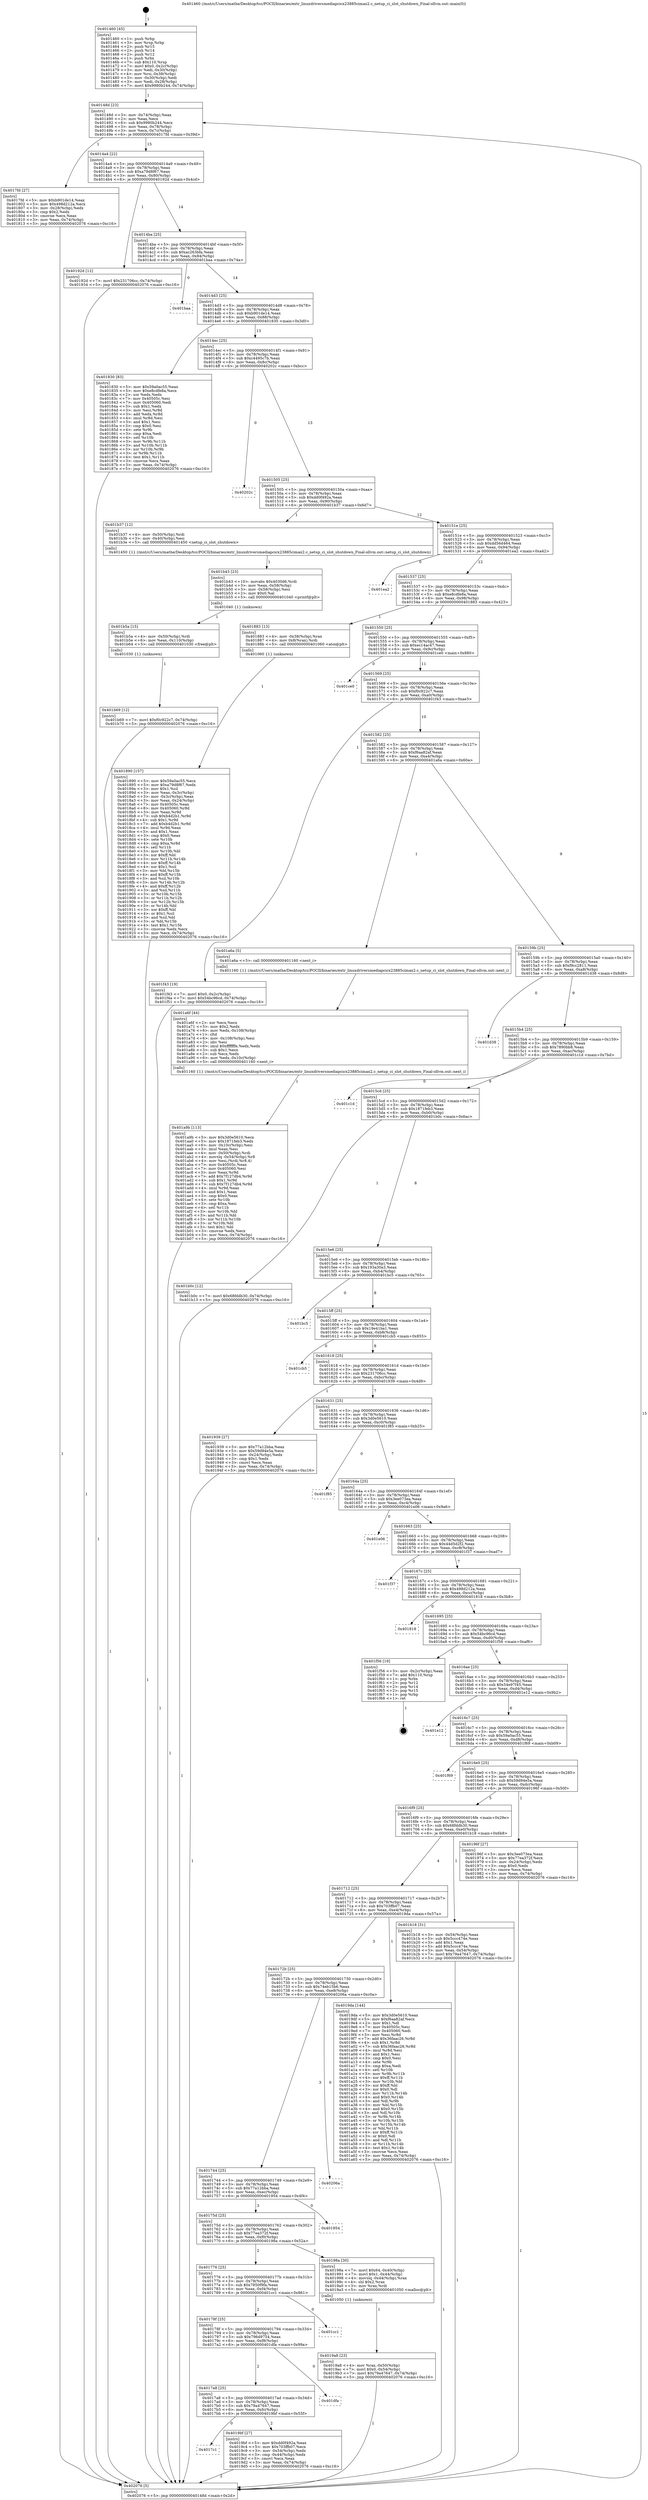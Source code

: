 digraph "0x401460" {
  label = "0x401460 (/mnt/c/Users/mathe/Desktop/tcc/POCII/binaries/extr_linuxdriversmediapcicx23885cimax2.c_netup_ci_slot_shutdown_Final-ollvm.out::main(0))"
  labelloc = "t"
  node[shape=record]

  Entry [label="",width=0.3,height=0.3,shape=circle,fillcolor=black,style=filled]
  "0x40148d" [label="{
     0x40148d [23]\l
     | [instrs]\l
     &nbsp;&nbsp;0x40148d \<+3\>: mov -0x74(%rbp),%eax\l
     &nbsp;&nbsp;0x401490 \<+2\>: mov %eax,%ecx\l
     &nbsp;&nbsp;0x401492 \<+6\>: sub $0x9980b244,%ecx\l
     &nbsp;&nbsp;0x401498 \<+3\>: mov %eax,-0x78(%rbp)\l
     &nbsp;&nbsp;0x40149b \<+3\>: mov %ecx,-0x7c(%rbp)\l
     &nbsp;&nbsp;0x40149e \<+6\>: je 00000000004017fd \<main+0x39d\>\l
  }"]
  "0x4017fd" [label="{
     0x4017fd [27]\l
     | [instrs]\l
     &nbsp;&nbsp;0x4017fd \<+5\>: mov $0xb901de14,%eax\l
     &nbsp;&nbsp;0x401802 \<+5\>: mov $0x498d212a,%ecx\l
     &nbsp;&nbsp;0x401807 \<+3\>: mov -0x28(%rbp),%edx\l
     &nbsp;&nbsp;0x40180a \<+3\>: cmp $0x2,%edx\l
     &nbsp;&nbsp;0x40180d \<+3\>: cmovne %ecx,%eax\l
     &nbsp;&nbsp;0x401810 \<+3\>: mov %eax,-0x74(%rbp)\l
     &nbsp;&nbsp;0x401813 \<+5\>: jmp 0000000000402076 \<main+0xc16\>\l
  }"]
  "0x4014a4" [label="{
     0x4014a4 [22]\l
     | [instrs]\l
     &nbsp;&nbsp;0x4014a4 \<+5\>: jmp 00000000004014a9 \<main+0x49\>\l
     &nbsp;&nbsp;0x4014a9 \<+3\>: mov -0x78(%rbp),%eax\l
     &nbsp;&nbsp;0x4014ac \<+5\>: sub $0xa79d8f67,%eax\l
     &nbsp;&nbsp;0x4014b1 \<+3\>: mov %eax,-0x80(%rbp)\l
     &nbsp;&nbsp;0x4014b4 \<+6\>: je 000000000040192d \<main+0x4cd\>\l
  }"]
  "0x402076" [label="{
     0x402076 [5]\l
     | [instrs]\l
     &nbsp;&nbsp;0x402076 \<+5\>: jmp 000000000040148d \<main+0x2d\>\l
  }"]
  "0x401460" [label="{
     0x401460 [45]\l
     | [instrs]\l
     &nbsp;&nbsp;0x401460 \<+1\>: push %rbp\l
     &nbsp;&nbsp;0x401461 \<+3\>: mov %rsp,%rbp\l
     &nbsp;&nbsp;0x401464 \<+2\>: push %r15\l
     &nbsp;&nbsp;0x401466 \<+2\>: push %r14\l
     &nbsp;&nbsp;0x401468 \<+2\>: push %r12\l
     &nbsp;&nbsp;0x40146a \<+1\>: push %rbx\l
     &nbsp;&nbsp;0x40146b \<+7\>: sub $0x110,%rsp\l
     &nbsp;&nbsp;0x401472 \<+7\>: movl $0x0,-0x2c(%rbp)\l
     &nbsp;&nbsp;0x401479 \<+3\>: mov %edi,-0x30(%rbp)\l
     &nbsp;&nbsp;0x40147c \<+4\>: mov %rsi,-0x38(%rbp)\l
     &nbsp;&nbsp;0x401480 \<+3\>: mov -0x30(%rbp),%edi\l
     &nbsp;&nbsp;0x401483 \<+3\>: mov %edi,-0x28(%rbp)\l
     &nbsp;&nbsp;0x401486 \<+7\>: movl $0x9980b244,-0x74(%rbp)\l
  }"]
  Exit [label="",width=0.3,height=0.3,shape=circle,fillcolor=black,style=filled,peripheries=2]
  "0x40192d" [label="{
     0x40192d [12]\l
     | [instrs]\l
     &nbsp;&nbsp;0x40192d \<+7\>: movl $0x231706cc,-0x74(%rbp)\l
     &nbsp;&nbsp;0x401934 \<+5\>: jmp 0000000000402076 \<main+0xc16\>\l
  }"]
  "0x4014ba" [label="{
     0x4014ba [25]\l
     | [instrs]\l
     &nbsp;&nbsp;0x4014ba \<+5\>: jmp 00000000004014bf \<main+0x5f\>\l
     &nbsp;&nbsp;0x4014bf \<+3\>: mov -0x78(%rbp),%eax\l
     &nbsp;&nbsp;0x4014c2 \<+5\>: sub $0xac263bfa,%eax\l
     &nbsp;&nbsp;0x4014c7 \<+6\>: mov %eax,-0x84(%rbp)\l
     &nbsp;&nbsp;0x4014cd \<+6\>: je 0000000000401baa \<main+0x74a\>\l
  }"]
  "0x401b69" [label="{
     0x401b69 [12]\l
     | [instrs]\l
     &nbsp;&nbsp;0x401b69 \<+7\>: movl $0xf0c922c7,-0x74(%rbp)\l
     &nbsp;&nbsp;0x401b70 \<+5\>: jmp 0000000000402076 \<main+0xc16\>\l
  }"]
  "0x401baa" [label="{
     0x401baa\l
  }", style=dashed]
  "0x4014d3" [label="{
     0x4014d3 [25]\l
     | [instrs]\l
     &nbsp;&nbsp;0x4014d3 \<+5\>: jmp 00000000004014d8 \<main+0x78\>\l
     &nbsp;&nbsp;0x4014d8 \<+3\>: mov -0x78(%rbp),%eax\l
     &nbsp;&nbsp;0x4014db \<+5\>: sub $0xb901de14,%eax\l
     &nbsp;&nbsp;0x4014e0 \<+6\>: mov %eax,-0x88(%rbp)\l
     &nbsp;&nbsp;0x4014e6 \<+6\>: je 0000000000401830 \<main+0x3d0\>\l
  }"]
  "0x401b5a" [label="{
     0x401b5a [15]\l
     | [instrs]\l
     &nbsp;&nbsp;0x401b5a \<+4\>: mov -0x50(%rbp),%rdi\l
     &nbsp;&nbsp;0x401b5e \<+6\>: mov %eax,-0x110(%rbp)\l
     &nbsp;&nbsp;0x401b64 \<+5\>: call 0000000000401030 \<free@plt\>\l
     | [calls]\l
     &nbsp;&nbsp;0x401030 \{1\} (unknown)\l
  }"]
  "0x401830" [label="{
     0x401830 [83]\l
     | [instrs]\l
     &nbsp;&nbsp;0x401830 \<+5\>: mov $0x59a0ac55,%eax\l
     &nbsp;&nbsp;0x401835 \<+5\>: mov $0xe8cdfe8a,%ecx\l
     &nbsp;&nbsp;0x40183a \<+2\>: xor %edx,%edx\l
     &nbsp;&nbsp;0x40183c \<+7\>: mov 0x40505c,%esi\l
     &nbsp;&nbsp;0x401843 \<+7\>: mov 0x405060,%edi\l
     &nbsp;&nbsp;0x40184a \<+3\>: sub $0x1,%edx\l
     &nbsp;&nbsp;0x40184d \<+3\>: mov %esi,%r8d\l
     &nbsp;&nbsp;0x401850 \<+3\>: add %edx,%r8d\l
     &nbsp;&nbsp;0x401853 \<+4\>: imul %r8d,%esi\l
     &nbsp;&nbsp;0x401857 \<+3\>: and $0x1,%esi\l
     &nbsp;&nbsp;0x40185a \<+3\>: cmp $0x0,%esi\l
     &nbsp;&nbsp;0x40185d \<+4\>: sete %r9b\l
     &nbsp;&nbsp;0x401861 \<+3\>: cmp $0xa,%edi\l
     &nbsp;&nbsp;0x401864 \<+4\>: setl %r10b\l
     &nbsp;&nbsp;0x401868 \<+3\>: mov %r9b,%r11b\l
     &nbsp;&nbsp;0x40186b \<+3\>: and %r10b,%r11b\l
     &nbsp;&nbsp;0x40186e \<+3\>: xor %r10b,%r9b\l
     &nbsp;&nbsp;0x401871 \<+3\>: or %r9b,%r11b\l
     &nbsp;&nbsp;0x401874 \<+4\>: test $0x1,%r11b\l
     &nbsp;&nbsp;0x401878 \<+3\>: cmovne %ecx,%eax\l
     &nbsp;&nbsp;0x40187b \<+3\>: mov %eax,-0x74(%rbp)\l
     &nbsp;&nbsp;0x40187e \<+5\>: jmp 0000000000402076 \<main+0xc16\>\l
  }"]
  "0x4014ec" [label="{
     0x4014ec [25]\l
     | [instrs]\l
     &nbsp;&nbsp;0x4014ec \<+5\>: jmp 00000000004014f1 \<main+0x91\>\l
     &nbsp;&nbsp;0x4014f1 \<+3\>: mov -0x78(%rbp),%eax\l
     &nbsp;&nbsp;0x4014f4 \<+5\>: sub $0xc4495c7b,%eax\l
     &nbsp;&nbsp;0x4014f9 \<+6\>: mov %eax,-0x8c(%rbp)\l
     &nbsp;&nbsp;0x4014ff \<+6\>: je 000000000040202c \<main+0xbcc\>\l
  }"]
  "0x401b43" [label="{
     0x401b43 [23]\l
     | [instrs]\l
     &nbsp;&nbsp;0x401b43 \<+10\>: movabs $0x4030d6,%rdi\l
     &nbsp;&nbsp;0x401b4d \<+3\>: mov %eax,-0x58(%rbp)\l
     &nbsp;&nbsp;0x401b50 \<+3\>: mov -0x58(%rbp),%esi\l
     &nbsp;&nbsp;0x401b53 \<+2\>: mov $0x0,%al\l
     &nbsp;&nbsp;0x401b55 \<+5\>: call 0000000000401040 \<printf@plt\>\l
     | [calls]\l
     &nbsp;&nbsp;0x401040 \{1\} (unknown)\l
  }"]
  "0x40202c" [label="{
     0x40202c\l
  }", style=dashed]
  "0x401505" [label="{
     0x401505 [25]\l
     | [instrs]\l
     &nbsp;&nbsp;0x401505 \<+5\>: jmp 000000000040150a \<main+0xaa\>\l
     &nbsp;&nbsp;0x40150a \<+3\>: mov -0x78(%rbp),%eax\l
     &nbsp;&nbsp;0x40150d \<+5\>: sub $0xdd0f492a,%eax\l
     &nbsp;&nbsp;0x401512 \<+6\>: mov %eax,-0x90(%rbp)\l
     &nbsp;&nbsp;0x401518 \<+6\>: je 0000000000401b37 \<main+0x6d7\>\l
  }"]
  "0x401a9b" [label="{
     0x401a9b [113]\l
     | [instrs]\l
     &nbsp;&nbsp;0x401a9b \<+5\>: mov $0x3d0e5610,%ecx\l
     &nbsp;&nbsp;0x401aa0 \<+5\>: mov $0x1871feb3,%edx\l
     &nbsp;&nbsp;0x401aa5 \<+6\>: mov -0x10c(%rbp),%esi\l
     &nbsp;&nbsp;0x401aab \<+3\>: imul %eax,%esi\l
     &nbsp;&nbsp;0x401aae \<+4\>: mov -0x50(%rbp),%rdi\l
     &nbsp;&nbsp;0x401ab2 \<+4\>: movslq -0x54(%rbp),%r8\l
     &nbsp;&nbsp;0x401ab6 \<+4\>: mov %esi,(%rdi,%r8,4)\l
     &nbsp;&nbsp;0x401aba \<+7\>: mov 0x40505c,%eax\l
     &nbsp;&nbsp;0x401ac1 \<+7\>: mov 0x405060,%esi\l
     &nbsp;&nbsp;0x401ac8 \<+3\>: mov %eax,%r9d\l
     &nbsp;&nbsp;0x401acb \<+7\>: add $0x7f127db4,%r9d\l
     &nbsp;&nbsp;0x401ad2 \<+4\>: sub $0x1,%r9d\l
     &nbsp;&nbsp;0x401ad6 \<+7\>: sub $0x7f127db4,%r9d\l
     &nbsp;&nbsp;0x401add \<+4\>: imul %r9d,%eax\l
     &nbsp;&nbsp;0x401ae1 \<+3\>: and $0x1,%eax\l
     &nbsp;&nbsp;0x401ae4 \<+3\>: cmp $0x0,%eax\l
     &nbsp;&nbsp;0x401ae7 \<+4\>: sete %r10b\l
     &nbsp;&nbsp;0x401aeb \<+3\>: cmp $0xa,%esi\l
     &nbsp;&nbsp;0x401aee \<+4\>: setl %r11b\l
     &nbsp;&nbsp;0x401af2 \<+3\>: mov %r10b,%bl\l
     &nbsp;&nbsp;0x401af5 \<+3\>: and %r11b,%bl\l
     &nbsp;&nbsp;0x401af8 \<+3\>: xor %r11b,%r10b\l
     &nbsp;&nbsp;0x401afb \<+3\>: or %r10b,%bl\l
     &nbsp;&nbsp;0x401afe \<+3\>: test $0x1,%bl\l
     &nbsp;&nbsp;0x401b01 \<+3\>: cmovne %edx,%ecx\l
     &nbsp;&nbsp;0x401b04 \<+3\>: mov %ecx,-0x74(%rbp)\l
     &nbsp;&nbsp;0x401b07 \<+5\>: jmp 0000000000402076 \<main+0xc16\>\l
  }"]
  "0x401b37" [label="{
     0x401b37 [12]\l
     | [instrs]\l
     &nbsp;&nbsp;0x401b37 \<+4\>: mov -0x50(%rbp),%rdi\l
     &nbsp;&nbsp;0x401b3b \<+3\>: mov -0x40(%rbp),%esi\l
     &nbsp;&nbsp;0x401b3e \<+5\>: call 0000000000401450 \<netup_ci_slot_shutdown\>\l
     | [calls]\l
     &nbsp;&nbsp;0x401450 \{1\} (/mnt/c/Users/mathe/Desktop/tcc/POCII/binaries/extr_linuxdriversmediapcicx23885cimax2.c_netup_ci_slot_shutdown_Final-ollvm.out::netup_ci_slot_shutdown)\l
  }"]
  "0x40151e" [label="{
     0x40151e [25]\l
     | [instrs]\l
     &nbsp;&nbsp;0x40151e \<+5\>: jmp 0000000000401523 \<main+0xc3\>\l
     &nbsp;&nbsp;0x401523 \<+3\>: mov -0x78(%rbp),%eax\l
     &nbsp;&nbsp;0x401526 \<+5\>: sub $0xdd56d464,%eax\l
     &nbsp;&nbsp;0x40152b \<+6\>: mov %eax,-0x94(%rbp)\l
     &nbsp;&nbsp;0x401531 \<+6\>: je 0000000000401ea2 \<main+0xa42\>\l
  }"]
  "0x401a6f" [label="{
     0x401a6f [44]\l
     | [instrs]\l
     &nbsp;&nbsp;0x401a6f \<+2\>: xor %ecx,%ecx\l
     &nbsp;&nbsp;0x401a71 \<+5\>: mov $0x2,%edx\l
     &nbsp;&nbsp;0x401a76 \<+6\>: mov %edx,-0x108(%rbp)\l
     &nbsp;&nbsp;0x401a7c \<+1\>: cltd\l
     &nbsp;&nbsp;0x401a7d \<+6\>: mov -0x108(%rbp),%esi\l
     &nbsp;&nbsp;0x401a83 \<+2\>: idiv %esi\l
     &nbsp;&nbsp;0x401a85 \<+6\>: imul $0xfffffffe,%edx,%edx\l
     &nbsp;&nbsp;0x401a8b \<+3\>: sub $0x1,%ecx\l
     &nbsp;&nbsp;0x401a8e \<+2\>: sub %ecx,%edx\l
     &nbsp;&nbsp;0x401a90 \<+6\>: mov %edx,-0x10c(%rbp)\l
     &nbsp;&nbsp;0x401a96 \<+5\>: call 0000000000401160 \<next_i\>\l
     | [calls]\l
     &nbsp;&nbsp;0x401160 \{1\} (/mnt/c/Users/mathe/Desktop/tcc/POCII/binaries/extr_linuxdriversmediapcicx23885cimax2.c_netup_ci_slot_shutdown_Final-ollvm.out::next_i)\l
  }"]
  "0x401ea2" [label="{
     0x401ea2\l
  }", style=dashed]
  "0x401537" [label="{
     0x401537 [25]\l
     | [instrs]\l
     &nbsp;&nbsp;0x401537 \<+5\>: jmp 000000000040153c \<main+0xdc\>\l
     &nbsp;&nbsp;0x40153c \<+3\>: mov -0x78(%rbp),%eax\l
     &nbsp;&nbsp;0x40153f \<+5\>: sub $0xe8cdfe8a,%eax\l
     &nbsp;&nbsp;0x401544 \<+6\>: mov %eax,-0x98(%rbp)\l
     &nbsp;&nbsp;0x40154a \<+6\>: je 0000000000401883 \<main+0x423\>\l
  }"]
  "0x4017c1" [label="{
     0x4017c1\l
  }", style=dashed]
  "0x401883" [label="{
     0x401883 [13]\l
     | [instrs]\l
     &nbsp;&nbsp;0x401883 \<+4\>: mov -0x38(%rbp),%rax\l
     &nbsp;&nbsp;0x401887 \<+4\>: mov 0x8(%rax),%rdi\l
     &nbsp;&nbsp;0x40188b \<+5\>: call 0000000000401060 \<atoi@plt\>\l
     | [calls]\l
     &nbsp;&nbsp;0x401060 \{1\} (unknown)\l
  }"]
  "0x401550" [label="{
     0x401550 [25]\l
     | [instrs]\l
     &nbsp;&nbsp;0x401550 \<+5\>: jmp 0000000000401555 \<main+0xf5\>\l
     &nbsp;&nbsp;0x401555 \<+3\>: mov -0x78(%rbp),%eax\l
     &nbsp;&nbsp;0x401558 \<+5\>: sub $0xec14ac47,%eax\l
     &nbsp;&nbsp;0x40155d \<+6\>: mov %eax,-0x9c(%rbp)\l
     &nbsp;&nbsp;0x401563 \<+6\>: je 0000000000401ce0 \<main+0x880\>\l
  }"]
  "0x401890" [label="{
     0x401890 [157]\l
     | [instrs]\l
     &nbsp;&nbsp;0x401890 \<+5\>: mov $0x59a0ac55,%ecx\l
     &nbsp;&nbsp;0x401895 \<+5\>: mov $0xa79d8f67,%edx\l
     &nbsp;&nbsp;0x40189a \<+3\>: mov $0x1,%sil\l
     &nbsp;&nbsp;0x40189d \<+3\>: mov %eax,-0x3c(%rbp)\l
     &nbsp;&nbsp;0x4018a0 \<+3\>: mov -0x3c(%rbp),%eax\l
     &nbsp;&nbsp;0x4018a3 \<+3\>: mov %eax,-0x24(%rbp)\l
     &nbsp;&nbsp;0x4018a6 \<+7\>: mov 0x40505c,%eax\l
     &nbsp;&nbsp;0x4018ad \<+8\>: mov 0x405060,%r8d\l
     &nbsp;&nbsp;0x4018b5 \<+3\>: mov %eax,%r9d\l
     &nbsp;&nbsp;0x4018b8 \<+7\>: sub $0xb4d2b1,%r9d\l
     &nbsp;&nbsp;0x4018bf \<+4\>: sub $0x1,%r9d\l
     &nbsp;&nbsp;0x4018c3 \<+7\>: add $0xb4d2b1,%r9d\l
     &nbsp;&nbsp;0x4018ca \<+4\>: imul %r9d,%eax\l
     &nbsp;&nbsp;0x4018ce \<+3\>: and $0x1,%eax\l
     &nbsp;&nbsp;0x4018d1 \<+3\>: cmp $0x0,%eax\l
     &nbsp;&nbsp;0x4018d4 \<+4\>: sete %r10b\l
     &nbsp;&nbsp;0x4018d8 \<+4\>: cmp $0xa,%r8d\l
     &nbsp;&nbsp;0x4018dc \<+4\>: setl %r11b\l
     &nbsp;&nbsp;0x4018e0 \<+3\>: mov %r10b,%bl\l
     &nbsp;&nbsp;0x4018e3 \<+3\>: xor $0xff,%bl\l
     &nbsp;&nbsp;0x4018e6 \<+3\>: mov %r11b,%r14b\l
     &nbsp;&nbsp;0x4018e9 \<+4\>: xor $0xff,%r14b\l
     &nbsp;&nbsp;0x4018ed \<+4\>: xor $0x1,%sil\l
     &nbsp;&nbsp;0x4018f1 \<+3\>: mov %bl,%r15b\l
     &nbsp;&nbsp;0x4018f4 \<+4\>: and $0xff,%r15b\l
     &nbsp;&nbsp;0x4018f8 \<+3\>: and %sil,%r10b\l
     &nbsp;&nbsp;0x4018fb \<+3\>: mov %r14b,%r12b\l
     &nbsp;&nbsp;0x4018fe \<+4\>: and $0xff,%r12b\l
     &nbsp;&nbsp;0x401902 \<+3\>: and %sil,%r11b\l
     &nbsp;&nbsp;0x401905 \<+3\>: or %r10b,%r15b\l
     &nbsp;&nbsp;0x401908 \<+3\>: or %r11b,%r12b\l
     &nbsp;&nbsp;0x40190b \<+3\>: xor %r12b,%r15b\l
     &nbsp;&nbsp;0x40190e \<+3\>: or %r14b,%bl\l
     &nbsp;&nbsp;0x401911 \<+3\>: xor $0xff,%bl\l
     &nbsp;&nbsp;0x401914 \<+4\>: or $0x1,%sil\l
     &nbsp;&nbsp;0x401918 \<+3\>: and %sil,%bl\l
     &nbsp;&nbsp;0x40191b \<+3\>: or %bl,%r15b\l
     &nbsp;&nbsp;0x40191e \<+4\>: test $0x1,%r15b\l
     &nbsp;&nbsp;0x401922 \<+3\>: cmovne %edx,%ecx\l
     &nbsp;&nbsp;0x401925 \<+3\>: mov %ecx,-0x74(%rbp)\l
     &nbsp;&nbsp;0x401928 \<+5\>: jmp 0000000000402076 \<main+0xc16\>\l
  }"]
  "0x4019bf" [label="{
     0x4019bf [27]\l
     | [instrs]\l
     &nbsp;&nbsp;0x4019bf \<+5\>: mov $0xdd0f492a,%eax\l
     &nbsp;&nbsp;0x4019c4 \<+5\>: mov $0x703ffb07,%ecx\l
     &nbsp;&nbsp;0x4019c9 \<+3\>: mov -0x54(%rbp),%edx\l
     &nbsp;&nbsp;0x4019cc \<+3\>: cmp -0x44(%rbp),%edx\l
     &nbsp;&nbsp;0x4019cf \<+3\>: cmovl %ecx,%eax\l
     &nbsp;&nbsp;0x4019d2 \<+3\>: mov %eax,-0x74(%rbp)\l
     &nbsp;&nbsp;0x4019d5 \<+5\>: jmp 0000000000402076 \<main+0xc16\>\l
  }"]
  "0x401ce0" [label="{
     0x401ce0\l
  }", style=dashed]
  "0x401569" [label="{
     0x401569 [25]\l
     | [instrs]\l
     &nbsp;&nbsp;0x401569 \<+5\>: jmp 000000000040156e \<main+0x10e\>\l
     &nbsp;&nbsp;0x40156e \<+3\>: mov -0x78(%rbp),%eax\l
     &nbsp;&nbsp;0x401571 \<+5\>: sub $0xf0c922c7,%eax\l
     &nbsp;&nbsp;0x401576 \<+6\>: mov %eax,-0xa0(%rbp)\l
     &nbsp;&nbsp;0x40157c \<+6\>: je 0000000000401f43 \<main+0xae3\>\l
  }"]
  "0x4017a8" [label="{
     0x4017a8 [25]\l
     | [instrs]\l
     &nbsp;&nbsp;0x4017a8 \<+5\>: jmp 00000000004017ad \<main+0x34d\>\l
     &nbsp;&nbsp;0x4017ad \<+3\>: mov -0x78(%rbp),%eax\l
     &nbsp;&nbsp;0x4017b0 \<+5\>: sub $0x79a47647,%eax\l
     &nbsp;&nbsp;0x4017b5 \<+6\>: mov %eax,-0xfc(%rbp)\l
     &nbsp;&nbsp;0x4017bb \<+6\>: je 00000000004019bf \<main+0x55f\>\l
  }"]
  "0x401f43" [label="{
     0x401f43 [19]\l
     | [instrs]\l
     &nbsp;&nbsp;0x401f43 \<+7\>: movl $0x0,-0x2c(%rbp)\l
     &nbsp;&nbsp;0x401f4a \<+7\>: movl $0x54bc96cd,-0x74(%rbp)\l
     &nbsp;&nbsp;0x401f51 \<+5\>: jmp 0000000000402076 \<main+0xc16\>\l
  }"]
  "0x401582" [label="{
     0x401582 [25]\l
     | [instrs]\l
     &nbsp;&nbsp;0x401582 \<+5\>: jmp 0000000000401587 \<main+0x127\>\l
     &nbsp;&nbsp;0x401587 \<+3\>: mov -0x78(%rbp),%eax\l
     &nbsp;&nbsp;0x40158a \<+5\>: sub $0xf6aa82af,%eax\l
     &nbsp;&nbsp;0x40158f \<+6\>: mov %eax,-0xa4(%rbp)\l
     &nbsp;&nbsp;0x401595 \<+6\>: je 0000000000401a6a \<main+0x60a\>\l
  }"]
  "0x401dfa" [label="{
     0x401dfa\l
  }", style=dashed]
  "0x401a6a" [label="{
     0x401a6a [5]\l
     | [instrs]\l
     &nbsp;&nbsp;0x401a6a \<+5\>: call 0000000000401160 \<next_i\>\l
     | [calls]\l
     &nbsp;&nbsp;0x401160 \{1\} (/mnt/c/Users/mathe/Desktop/tcc/POCII/binaries/extr_linuxdriversmediapcicx23885cimax2.c_netup_ci_slot_shutdown_Final-ollvm.out::next_i)\l
  }"]
  "0x40159b" [label="{
     0x40159b [25]\l
     | [instrs]\l
     &nbsp;&nbsp;0x40159b \<+5\>: jmp 00000000004015a0 \<main+0x140\>\l
     &nbsp;&nbsp;0x4015a0 \<+3\>: mov -0x78(%rbp),%eax\l
     &nbsp;&nbsp;0x4015a3 \<+5\>: sub $0xf9cc2811,%eax\l
     &nbsp;&nbsp;0x4015a8 \<+6\>: mov %eax,-0xa8(%rbp)\l
     &nbsp;&nbsp;0x4015ae \<+6\>: je 0000000000401d38 \<main+0x8d8\>\l
  }"]
  "0x40178f" [label="{
     0x40178f [25]\l
     | [instrs]\l
     &nbsp;&nbsp;0x40178f \<+5\>: jmp 0000000000401794 \<main+0x334\>\l
     &nbsp;&nbsp;0x401794 \<+3\>: mov -0x78(%rbp),%eax\l
     &nbsp;&nbsp;0x401797 \<+5\>: sub $0x796d9754,%eax\l
     &nbsp;&nbsp;0x40179c \<+6\>: mov %eax,-0xf8(%rbp)\l
     &nbsp;&nbsp;0x4017a2 \<+6\>: je 0000000000401dfa \<main+0x99a\>\l
  }"]
  "0x401d38" [label="{
     0x401d38\l
  }", style=dashed]
  "0x4015b4" [label="{
     0x4015b4 [25]\l
     | [instrs]\l
     &nbsp;&nbsp;0x4015b4 \<+5\>: jmp 00000000004015b9 \<main+0x159\>\l
     &nbsp;&nbsp;0x4015b9 \<+3\>: mov -0x78(%rbp),%eax\l
     &nbsp;&nbsp;0x4015bc \<+5\>: sub $0x7890bb8,%eax\l
     &nbsp;&nbsp;0x4015c1 \<+6\>: mov %eax,-0xac(%rbp)\l
     &nbsp;&nbsp;0x4015c7 \<+6\>: je 0000000000401c1d \<main+0x7bd\>\l
  }"]
  "0x401cc1" [label="{
     0x401cc1\l
  }", style=dashed]
  "0x401c1d" [label="{
     0x401c1d\l
  }", style=dashed]
  "0x4015cd" [label="{
     0x4015cd [25]\l
     | [instrs]\l
     &nbsp;&nbsp;0x4015cd \<+5\>: jmp 00000000004015d2 \<main+0x172\>\l
     &nbsp;&nbsp;0x4015d2 \<+3\>: mov -0x78(%rbp),%eax\l
     &nbsp;&nbsp;0x4015d5 \<+5\>: sub $0x1871feb3,%eax\l
     &nbsp;&nbsp;0x4015da \<+6\>: mov %eax,-0xb0(%rbp)\l
     &nbsp;&nbsp;0x4015e0 \<+6\>: je 0000000000401b0c \<main+0x6ac\>\l
  }"]
  "0x4019a8" [label="{
     0x4019a8 [23]\l
     | [instrs]\l
     &nbsp;&nbsp;0x4019a8 \<+4\>: mov %rax,-0x50(%rbp)\l
     &nbsp;&nbsp;0x4019ac \<+7\>: movl $0x0,-0x54(%rbp)\l
     &nbsp;&nbsp;0x4019b3 \<+7\>: movl $0x79a47647,-0x74(%rbp)\l
     &nbsp;&nbsp;0x4019ba \<+5\>: jmp 0000000000402076 \<main+0xc16\>\l
  }"]
  "0x401b0c" [label="{
     0x401b0c [12]\l
     | [instrs]\l
     &nbsp;&nbsp;0x401b0c \<+7\>: movl $0x68fddb30,-0x74(%rbp)\l
     &nbsp;&nbsp;0x401b13 \<+5\>: jmp 0000000000402076 \<main+0xc16\>\l
  }"]
  "0x4015e6" [label="{
     0x4015e6 [25]\l
     | [instrs]\l
     &nbsp;&nbsp;0x4015e6 \<+5\>: jmp 00000000004015eb \<main+0x18b\>\l
     &nbsp;&nbsp;0x4015eb \<+3\>: mov -0x78(%rbp),%eax\l
     &nbsp;&nbsp;0x4015ee \<+5\>: sub $0x193a30a3,%eax\l
     &nbsp;&nbsp;0x4015f3 \<+6\>: mov %eax,-0xb4(%rbp)\l
     &nbsp;&nbsp;0x4015f9 \<+6\>: je 0000000000401bc5 \<main+0x765\>\l
  }"]
  "0x401776" [label="{
     0x401776 [25]\l
     | [instrs]\l
     &nbsp;&nbsp;0x401776 \<+5\>: jmp 000000000040177b \<main+0x31b\>\l
     &nbsp;&nbsp;0x40177b \<+3\>: mov -0x78(%rbp),%eax\l
     &nbsp;&nbsp;0x40177e \<+5\>: sub $0x7850f9fa,%eax\l
     &nbsp;&nbsp;0x401783 \<+6\>: mov %eax,-0xf4(%rbp)\l
     &nbsp;&nbsp;0x401789 \<+6\>: je 0000000000401cc1 \<main+0x861\>\l
  }"]
  "0x401bc5" [label="{
     0x401bc5\l
  }", style=dashed]
  "0x4015ff" [label="{
     0x4015ff [25]\l
     | [instrs]\l
     &nbsp;&nbsp;0x4015ff \<+5\>: jmp 0000000000401604 \<main+0x1a4\>\l
     &nbsp;&nbsp;0x401604 \<+3\>: mov -0x78(%rbp),%eax\l
     &nbsp;&nbsp;0x401607 \<+5\>: sub $0x19e41ba1,%eax\l
     &nbsp;&nbsp;0x40160c \<+6\>: mov %eax,-0xb8(%rbp)\l
     &nbsp;&nbsp;0x401612 \<+6\>: je 0000000000401cb5 \<main+0x855\>\l
  }"]
  "0x40198a" [label="{
     0x40198a [30]\l
     | [instrs]\l
     &nbsp;&nbsp;0x40198a \<+7\>: movl $0x64,-0x40(%rbp)\l
     &nbsp;&nbsp;0x401991 \<+7\>: movl $0x1,-0x44(%rbp)\l
     &nbsp;&nbsp;0x401998 \<+4\>: movslq -0x44(%rbp),%rax\l
     &nbsp;&nbsp;0x40199c \<+4\>: shl $0x2,%rax\l
     &nbsp;&nbsp;0x4019a0 \<+3\>: mov %rax,%rdi\l
     &nbsp;&nbsp;0x4019a3 \<+5\>: call 0000000000401050 \<malloc@plt\>\l
     | [calls]\l
     &nbsp;&nbsp;0x401050 \{1\} (unknown)\l
  }"]
  "0x401cb5" [label="{
     0x401cb5\l
  }", style=dashed]
  "0x401618" [label="{
     0x401618 [25]\l
     | [instrs]\l
     &nbsp;&nbsp;0x401618 \<+5\>: jmp 000000000040161d \<main+0x1bd\>\l
     &nbsp;&nbsp;0x40161d \<+3\>: mov -0x78(%rbp),%eax\l
     &nbsp;&nbsp;0x401620 \<+5\>: sub $0x231706cc,%eax\l
     &nbsp;&nbsp;0x401625 \<+6\>: mov %eax,-0xbc(%rbp)\l
     &nbsp;&nbsp;0x40162b \<+6\>: je 0000000000401939 \<main+0x4d9\>\l
  }"]
  "0x40175d" [label="{
     0x40175d [25]\l
     | [instrs]\l
     &nbsp;&nbsp;0x40175d \<+5\>: jmp 0000000000401762 \<main+0x302\>\l
     &nbsp;&nbsp;0x401762 \<+3\>: mov -0x78(%rbp),%eax\l
     &nbsp;&nbsp;0x401765 \<+5\>: sub $0x77ea372f,%eax\l
     &nbsp;&nbsp;0x40176a \<+6\>: mov %eax,-0xf0(%rbp)\l
     &nbsp;&nbsp;0x401770 \<+6\>: je 000000000040198a \<main+0x52a\>\l
  }"]
  "0x401939" [label="{
     0x401939 [27]\l
     | [instrs]\l
     &nbsp;&nbsp;0x401939 \<+5\>: mov $0x77a12bba,%eax\l
     &nbsp;&nbsp;0x40193e \<+5\>: mov $0x59d94e5a,%ecx\l
     &nbsp;&nbsp;0x401943 \<+3\>: mov -0x24(%rbp),%edx\l
     &nbsp;&nbsp;0x401946 \<+3\>: cmp $0x1,%edx\l
     &nbsp;&nbsp;0x401949 \<+3\>: cmovl %ecx,%eax\l
     &nbsp;&nbsp;0x40194c \<+3\>: mov %eax,-0x74(%rbp)\l
     &nbsp;&nbsp;0x40194f \<+5\>: jmp 0000000000402076 \<main+0xc16\>\l
  }"]
  "0x401631" [label="{
     0x401631 [25]\l
     | [instrs]\l
     &nbsp;&nbsp;0x401631 \<+5\>: jmp 0000000000401636 \<main+0x1d6\>\l
     &nbsp;&nbsp;0x401636 \<+3\>: mov -0x78(%rbp),%eax\l
     &nbsp;&nbsp;0x401639 \<+5\>: sub $0x3d0e5610,%eax\l
     &nbsp;&nbsp;0x40163e \<+6\>: mov %eax,-0xc0(%rbp)\l
     &nbsp;&nbsp;0x401644 \<+6\>: je 0000000000401f85 \<main+0xb25\>\l
  }"]
  "0x401954" [label="{
     0x401954\l
  }", style=dashed]
  "0x401f85" [label="{
     0x401f85\l
  }", style=dashed]
  "0x40164a" [label="{
     0x40164a [25]\l
     | [instrs]\l
     &nbsp;&nbsp;0x40164a \<+5\>: jmp 000000000040164f \<main+0x1ef\>\l
     &nbsp;&nbsp;0x40164f \<+3\>: mov -0x78(%rbp),%eax\l
     &nbsp;&nbsp;0x401652 \<+5\>: sub $0x3ee073ea,%eax\l
     &nbsp;&nbsp;0x401657 \<+6\>: mov %eax,-0xc4(%rbp)\l
     &nbsp;&nbsp;0x40165d \<+6\>: je 0000000000401e06 \<main+0x9a6\>\l
  }"]
  "0x401744" [label="{
     0x401744 [25]\l
     | [instrs]\l
     &nbsp;&nbsp;0x401744 \<+5\>: jmp 0000000000401749 \<main+0x2e9\>\l
     &nbsp;&nbsp;0x401749 \<+3\>: mov -0x78(%rbp),%eax\l
     &nbsp;&nbsp;0x40174c \<+5\>: sub $0x77a12bba,%eax\l
     &nbsp;&nbsp;0x401751 \<+6\>: mov %eax,-0xec(%rbp)\l
     &nbsp;&nbsp;0x401757 \<+6\>: je 0000000000401954 \<main+0x4f4\>\l
  }"]
  "0x401e06" [label="{
     0x401e06\l
  }", style=dashed]
  "0x401663" [label="{
     0x401663 [25]\l
     | [instrs]\l
     &nbsp;&nbsp;0x401663 \<+5\>: jmp 0000000000401668 \<main+0x208\>\l
     &nbsp;&nbsp;0x401668 \<+3\>: mov -0x78(%rbp),%eax\l
     &nbsp;&nbsp;0x40166b \<+5\>: sub $0x44d5d2f2,%eax\l
     &nbsp;&nbsp;0x401670 \<+6\>: mov %eax,-0xc8(%rbp)\l
     &nbsp;&nbsp;0x401676 \<+6\>: je 0000000000401f37 \<main+0xad7\>\l
  }"]
  "0x40206a" [label="{
     0x40206a\l
  }", style=dashed]
  "0x401f37" [label="{
     0x401f37\l
  }", style=dashed]
  "0x40167c" [label="{
     0x40167c [25]\l
     | [instrs]\l
     &nbsp;&nbsp;0x40167c \<+5\>: jmp 0000000000401681 \<main+0x221\>\l
     &nbsp;&nbsp;0x401681 \<+3\>: mov -0x78(%rbp),%eax\l
     &nbsp;&nbsp;0x401684 \<+5\>: sub $0x498d212a,%eax\l
     &nbsp;&nbsp;0x401689 \<+6\>: mov %eax,-0xcc(%rbp)\l
     &nbsp;&nbsp;0x40168f \<+6\>: je 0000000000401818 \<main+0x3b8\>\l
  }"]
  "0x40172b" [label="{
     0x40172b [25]\l
     | [instrs]\l
     &nbsp;&nbsp;0x40172b \<+5\>: jmp 0000000000401730 \<main+0x2d0\>\l
     &nbsp;&nbsp;0x401730 \<+3\>: mov -0x78(%rbp),%eax\l
     &nbsp;&nbsp;0x401733 \<+5\>: sub $0x74eb15b6,%eax\l
     &nbsp;&nbsp;0x401738 \<+6\>: mov %eax,-0xe8(%rbp)\l
     &nbsp;&nbsp;0x40173e \<+6\>: je 000000000040206a \<main+0xc0a\>\l
  }"]
  "0x401818" [label="{
     0x401818\l
  }", style=dashed]
  "0x401695" [label="{
     0x401695 [25]\l
     | [instrs]\l
     &nbsp;&nbsp;0x401695 \<+5\>: jmp 000000000040169a \<main+0x23a\>\l
     &nbsp;&nbsp;0x40169a \<+3\>: mov -0x78(%rbp),%eax\l
     &nbsp;&nbsp;0x40169d \<+5\>: sub $0x54bc96cd,%eax\l
     &nbsp;&nbsp;0x4016a2 \<+6\>: mov %eax,-0xd0(%rbp)\l
     &nbsp;&nbsp;0x4016a8 \<+6\>: je 0000000000401f56 \<main+0xaf6\>\l
  }"]
  "0x4019da" [label="{
     0x4019da [144]\l
     | [instrs]\l
     &nbsp;&nbsp;0x4019da \<+5\>: mov $0x3d0e5610,%eax\l
     &nbsp;&nbsp;0x4019df \<+5\>: mov $0xf6aa82af,%ecx\l
     &nbsp;&nbsp;0x4019e4 \<+2\>: mov $0x1,%dl\l
     &nbsp;&nbsp;0x4019e6 \<+7\>: mov 0x40505c,%esi\l
     &nbsp;&nbsp;0x4019ed \<+7\>: mov 0x405060,%edi\l
     &nbsp;&nbsp;0x4019f4 \<+3\>: mov %esi,%r8d\l
     &nbsp;&nbsp;0x4019f7 \<+7\>: add $0x36faac26,%r8d\l
     &nbsp;&nbsp;0x4019fe \<+4\>: sub $0x1,%r8d\l
     &nbsp;&nbsp;0x401a02 \<+7\>: sub $0x36faac26,%r8d\l
     &nbsp;&nbsp;0x401a09 \<+4\>: imul %r8d,%esi\l
     &nbsp;&nbsp;0x401a0d \<+3\>: and $0x1,%esi\l
     &nbsp;&nbsp;0x401a10 \<+3\>: cmp $0x0,%esi\l
     &nbsp;&nbsp;0x401a13 \<+4\>: sete %r9b\l
     &nbsp;&nbsp;0x401a17 \<+3\>: cmp $0xa,%edi\l
     &nbsp;&nbsp;0x401a1a \<+4\>: setl %r10b\l
     &nbsp;&nbsp;0x401a1e \<+3\>: mov %r9b,%r11b\l
     &nbsp;&nbsp;0x401a21 \<+4\>: xor $0xff,%r11b\l
     &nbsp;&nbsp;0x401a25 \<+3\>: mov %r10b,%bl\l
     &nbsp;&nbsp;0x401a28 \<+3\>: xor $0xff,%bl\l
     &nbsp;&nbsp;0x401a2b \<+3\>: xor $0x0,%dl\l
     &nbsp;&nbsp;0x401a2e \<+3\>: mov %r11b,%r14b\l
     &nbsp;&nbsp;0x401a31 \<+4\>: and $0x0,%r14b\l
     &nbsp;&nbsp;0x401a35 \<+3\>: and %dl,%r9b\l
     &nbsp;&nbsp;0x401a38 \<+3\>: mov %bl,%r15b\l
     &nbsp;&nbsp;0x401a3b \<+4\>: and $0x0,%r15b\l
     &nbsp;&nbsp;0x401a3f \<+3\>: and %dl,%r10b\l
     &nbsp;&nbsp;0x401a42 \<+3\>: or %r9b,%r14b\l
     &nbsp;&nbsp;0x401a45 \<+3\>: or %r10b,%r15b\l
     &nbsp;&nbsp;0x401a48 \<+3\>: xor %r15b,%r14b\l
     &nbsp;&nbsp;0x401a4b \<+3\>: or %bl,%r11b\l
     &nbsp;&nbsp;0x401a4e \<+4\>: xor $0xff,%r11b\l
     &nbsp;&nbsp;0x401a52 \<+3\>: or $0x0,%dl\l
     &nbsp;&nbsp;0x401a55 \<+3\>: and %dl,%r11b\l
     &nbsp;&nbsp;0x401a58 \<+3\>: or %r11b,%r14b\l
     &nbsp;&nbsp;0x401a5b \<+4\>: test $0x1,%r14b\l
     &nbsp;&nbsp;0x401a5f \<+3\>: cmovne %ecx,%eax\l
     &nbsp;&nbsp;0x401a62 \<+3\>: mov %eax,-0x74(%rbp)\l
     &nbsp;&nbsp;0x401a65 \<+5\>: jmp 0000000000402076 \<main+0xc16\>\l
  }"]
  "0x401f56" [label="{
     0x401f56 [19]\l
     | [instrs]\l
     &nbsp;&nbsp;0x401f56 \<+3\>: mov -0x2c(%rbp),%eax\l
     &nbsp;&nbsp;0x401f59 \<+7\>: add $0x110,%rsp\l
     &nbsp;&nbsp;0x401f60 \<+1\>: pop %rbx\l
     &nbsp;&nbsp;0x401f61 \<+2\>: pop %r12\l
     &nbsp;&nbsp;0x401f63 \<+2\>: pop %r14\l
     &nbsp;&nbsp;0x401f65 \<+2\>: pop %r15\l
     &nbsp;&nbsp;0x401f67 \<+1\>: pop %rbp\l
     &nbsp;&nbsp;0x401f68 \<+1\>: ret\l
  }"]
  "0x4016ae" [label="{
     0x4016ae [25]\l
     | [instrs]\l
     &nbsp;&nbsp;0x4016ae \<+5\>: jmp 00000000004016b3 \<main+0x253\>\l
     &nbsp;&nbsp;0x4016b3 \<+3\>: mov -0x78(%rbp),%eax\l
     &nbsp;&nbsp;0x4016b6 \<+5\>: sub $0x54e97f45,%eax\l
     &nbsp;&nbsp;0x4016bb \<+6\>: mov %eax,-0xd4(%rbp)\l
     &nbsp;&nbsp;0x4016c1 \<+6\>: je 0000000000401e12 \<main+0x9b2\>\l
  }"]
  "0x401712" [label="{
     0x401712 [25]\l
     | [instrs]\l
     &nbsp;&nbsp;0x401712 \<+5\>: jmp 0000000000401717 \<main+0x2b7\>\l
     &nbsp;&nbsp;0x401717 \<+3\>: mov -0x78(%rbp),%eax\l
     &nbsp;&nbsp;0x40171a \<+5\>: sub $0x703ffb07,%eax\l
     &nbsp;&nbsp;0x40171f \<+6\>: mov %eax,-0xe4(%rbp)\l
     &nbsp;&nbsp;0x401725 \<+6\>: je 00000000004019da \<main+0x57a\>\l
  }"]
  "0x401e12" [label="{
     0x401e12\l
  }", style=dashed]
  "0x4016c7" [label="{
     0x4016c7 [25]\l
     | [instrs]\l
     &nbsp;&nbsp;0x4016c7 \<+5\>: jmp 00000000004016cc \<main+0x26c\>\l
     &nbsp;&nbsp;0x4016cc \<+3\>: mov -0x78(%rbp),%eax\l
     &nbsp;&nbsp;0x4016cf \<+5\>: sub $0x59a0ac55,%eax\l
     &nbsp;&nbsp;0x4016d4 \<+6\>: mov %eax,-0xd8(%rbp)\l
     &nbsp;&nbsp;0x4016da \<+6\>: je 0000000000401f69 \<main+0xb09\>\l
  }"]
  "0x401b18" [label="{
     0x401b18 [31]\l
     | [instrs]\l
     &nbsp;&nbsp;0x401b18 \<+3\>: mov -0x54(%rbp),%eax\l
     &nbsp;&nbsp;0x401b1b \<+5\>: sub $0x5ccc474e,%eax\l
     &nbsp;&nbsp;0x401b20 \<+3\>: add $0x1,%eax\l
     &nbsp;&nbsp;0x401b23 \<+5\>: add $0x5ccc474e,%eax\l
     &nbsp;&nbsp;0x401b28 \<+3\>: mov %eax,-0x54(%rbp)\l
     &nbsp;&nbsp;0x401b2b \<+7\>: movl $0x79a47647,-0x74(%rbp)\l
     &nbsp;&nbsp;0x401b32 \<+5\>: jmp 0000000000402076 \<main+0xc16\>\l
  }"]
  "0x401f69" [label="{
     0x401f69\l
  }", style=dashed]
  "0x4016e0" [label="{
     0x4016e0 [25]\l
     | [instrs]\l
     &nbsp;&nbsp;0x4016e0 \<+5\>: jmp 00000000004016e5 \<main+0x285\>\l
     &nbsp;&nbsp;0x4016e5 \<+3\>: mov -0x78(%rbp),%eax\l
     &nbsp;&nbsp;0x4016e8 \<+5\>: sub $0x59d94e5a,%eax\l
     &nbsp;&nbsp;0x4016ed \<+6\>: mov %eax,-0xdc(%rbp)\l
     &nbsp;&nbsp;0x4016f3 \<+6\>: je 000000000040196f \<main+0x50f\>\l
  }"]
  "0x4016f9" [label="{
     0x4016f9 [25]\l
     | [instrs]\l
     &nbsp;&nbsp;0x4016f9 \<+5\>: jmp 00000000004016fe \<main+0x29e\>\l
     &nbsp;&nbsp;0x4016fe \<+3\>: mov -0x78(%rbp),%eax\l
     &nbsp;&nbsp;0x401701 \<+5\>: sub $0x68fddb30,%eax\l
     &nbsp;&nbsp;0x401706 \<+6\>: mov %eax,-0xe0(%rbp)\l
     &nbsp;&nbsp;0x40170c \<+6\>: je 0000000000401b18 \<main+0x6b8\>\l
  }"]
  "0x40196f" [label="{
     0x40196f [27]\l
     | [instrs]\l
     &nbsp;&nbsp;0x40196f \<+5\>: mov $0x3ee073ea,%eax\l
     &nbsp;&nbsp;0x401974 \<+5\>: mov $0x77ea372f,%ecx\l
     &nbsp;&nbsp;0x401979 \<+3\>: mov -0x24(%rbp),%edx\l
     &nbsp;&nbsp;0x40197c \<+3\>: cmp $0x0,%edx\l
     &nbsp;&nbsp;0x40197f \<+3\>: cmove %ecx,%eax\l
     &nbsp;&nbsp;0x401982 \<+3\>: mov %eax,-0x74(%rbp)\l
     &nbsp;&nbsp;0x401985 \<+5\>: jmp 0000000000402076 \<main+0xc16\>\l
  }"]
  Entry -> "0x401460" [label=" 1"]
  "0x40148d" -> "0x4017fd" [label=" 1"]
  "0x40148d" -> "0x4014a4" [label=" 15"]
  "0x4017fd" -> "0x402076" [label=" 1"]
  "0x401460" -> "0x40148d" [label=" 1"]
  "0x402076" -> "0x40148d" [label=" 15"]
  "0x401f56" -> Exit [label=" 1"]
  "0x4014a4" -> "0x40192d" [label=" 1"]
  "0x4014a4" -> "0x4014ba" [label=" 14"]
  "0x401f43" -> "0x402076" [label=" 1"]
  "0x4014ba" -> "0x401baa" [label=" 0"]
  "0x4014ba" -> "0x4014d3" [label=" 14"]
  "0x401b69" -> "0x402076" [label=" 1"]
  "0x4014d3" -> "0x401830" [label=" 1"]
  "0x4014d3" -> "0x4014ec" [label=" 13"]
  "0x401830" -> "0x402076" [label=" 1"]
  "0x401b5a" -> "0x401b69" [label=" 1"]
  "0x4014ec" -> "0x40202c" [label=" 0"]
  "0x4014ec" -> "0x401505" [label=" 13"]
  "0x401b43" -> "0x401b5a" [label=" 1"]
  "0x401505" -> "0x401b37" [label=" 1"]
  "0x401505" -> "0x40151e" [label=" 12"]
  "0x401b37" -> "0x401b43" [label=" 1"]
  "0x40151e" -> "0x401ea2" [label=" 0"]
  "0x40151e" -> "0x401537" [label=" 12"]
  "0x401b18" -> "0x402076" [label=" 1"]
  "0x401537" -> "0x401883" [label=" 1"]
  "0x401537" -> "0x401550" [label=" 11"]
  "0x401883" -> "0x401890" [label=" 1"]
  "0x401890" -> "0x402076" [label=" 1"]
  "0x40192d" -> "0x402076" [label=" 1"]
  "0x401b0c" -> "0x402076" [label=" 1"]
  "0x401550" -> "0x401ce0" [label=" 0"]
  "0x401550" -> "0x401569" [label=" 11"]
  "0x401a9b" -> "0x402076" [label=" 1"]
  "0x401569" -> "0x401f43" [label=" 1"]
  "0x401569" -> "0x401582" [label=" 10"]
  "0x401a6a" -> "0x401a6f" [label=" 1"]
  "0x401582" -> "0x401a6a" [label=" 1"]
  "0x401582" -> "0x40159b" [label=" 9"]
  "0x4019da" -> "0x402076" [label=" 1"]
  "0x40159b" -> "0x401d38" [label=" 0"]
  "0x40159b" -> "0x4015b4" [label=" 9"]
  "0x4017a8" -> "0x4017c1" [label=" 0"]
  "0x4015b4" -> "0x401c1d" [label=" 0"]
  "0x4015b4" -> "0x4015cd" [label=" 9"]
  "0x4017a8" -> "0x4019bf" [label=" 2"]
  "0x4015cd" -> "0x401b0c" [label=" 1"]
  "0x4015cd" -> "0x4015e6" [label=" 8"]
  "0x40178f" -> "0x4017a8" [label=" 2"]
  "0x4015e6" -> "0x401bc5" [label=" 0"]
  "0x4015e6" -> "0x4015ff" [label=" 8"]
  "0x40178f" -> "0x401dfa" [label=" 0"]
  "0x4015ff" -> "0x401cb5" [label=" 0"]
  "0x4015ff" -> "0x401618" [label=" 8"]
  "0x4019bf" -> "0x402076" [label=" 2"]
  "0x401618" -> "0x401939" [label=" 1"]
  "0x401618" -> "0x401631" [label=" 7"]
  "0x401939" -> "0x402076" [label=" 1"]
  "0x401776" -> "0x401cc1" [label=" 0"]
  "0x401631" -> "0x401f85" [label=" 0"]
  "0x401631" -> "0x40164a" [label=" 7"]
  "0x401a6f" -> "0x401a9b" [label=" 1"]
  "0x40164a" -> "0x401e06" [label=" 0"]
  "0x40164a" -> "0x401663" [label=" 7"]
  "0x40198a" -> "0x4019a8" [label=" 1"]
  "0x401663" -> "0x401f37" [label=" 0"]
  "0x401663" -> "0x40167c" [label=" 7"]
  "0x40175d" -> "0x401776" [label=" 2"]
  "0x40167c" -> "0x401818" [label=" 0"]
  "0x40167c" -> "0x401695" [label=" 7"]
  "0x401776" -> "0x40178f" [label=" 2"]
  "0x401695" -> "0x401f56" [label=" 1"]
  "0x401695" -> "0x4016ae" [label=" 6"]
  "0x401744" -> "0x40175d" [label=" 3"]
  "0x4016ae" -> "0x401e12" [label=" 0"]
  "0x4016ae" -> "0x4016c7" [label=" 6"]
  "0x4019a8" -> "0x402076" [label=" 1"]
  "0x4016c7" -> "0x401f69" [label=" 0"]
  "0x4016c7" -> "0x4016e0" [label=" 6"]
  "0x40172b" -> "0x401744" [label=" 3"]
  "0x4016e0" -> "0x40196f" [label=" 1"]
  "0x4016e0" -> "0x4016f9" [label=" 5"]
  "0x40196f" -> "0x402076" [label=" 1"]
  "0x40172b" -> "0x40206a" [label=" 0"]
  "0x4016f9" -> "0x401b18" [label=" 1"]
  "0x4016f9" -> "0x401712" [label=" 4"]
  "0x401744" -> "0x401954" [label=" 0"]
  "0x401712" -> "0x4019da" [label=" 1"]
  "0x401712" -> "0x40172b" [label=" 3"]
  "0x40175d" -> "0x40198a" [label=" 1"]
}
